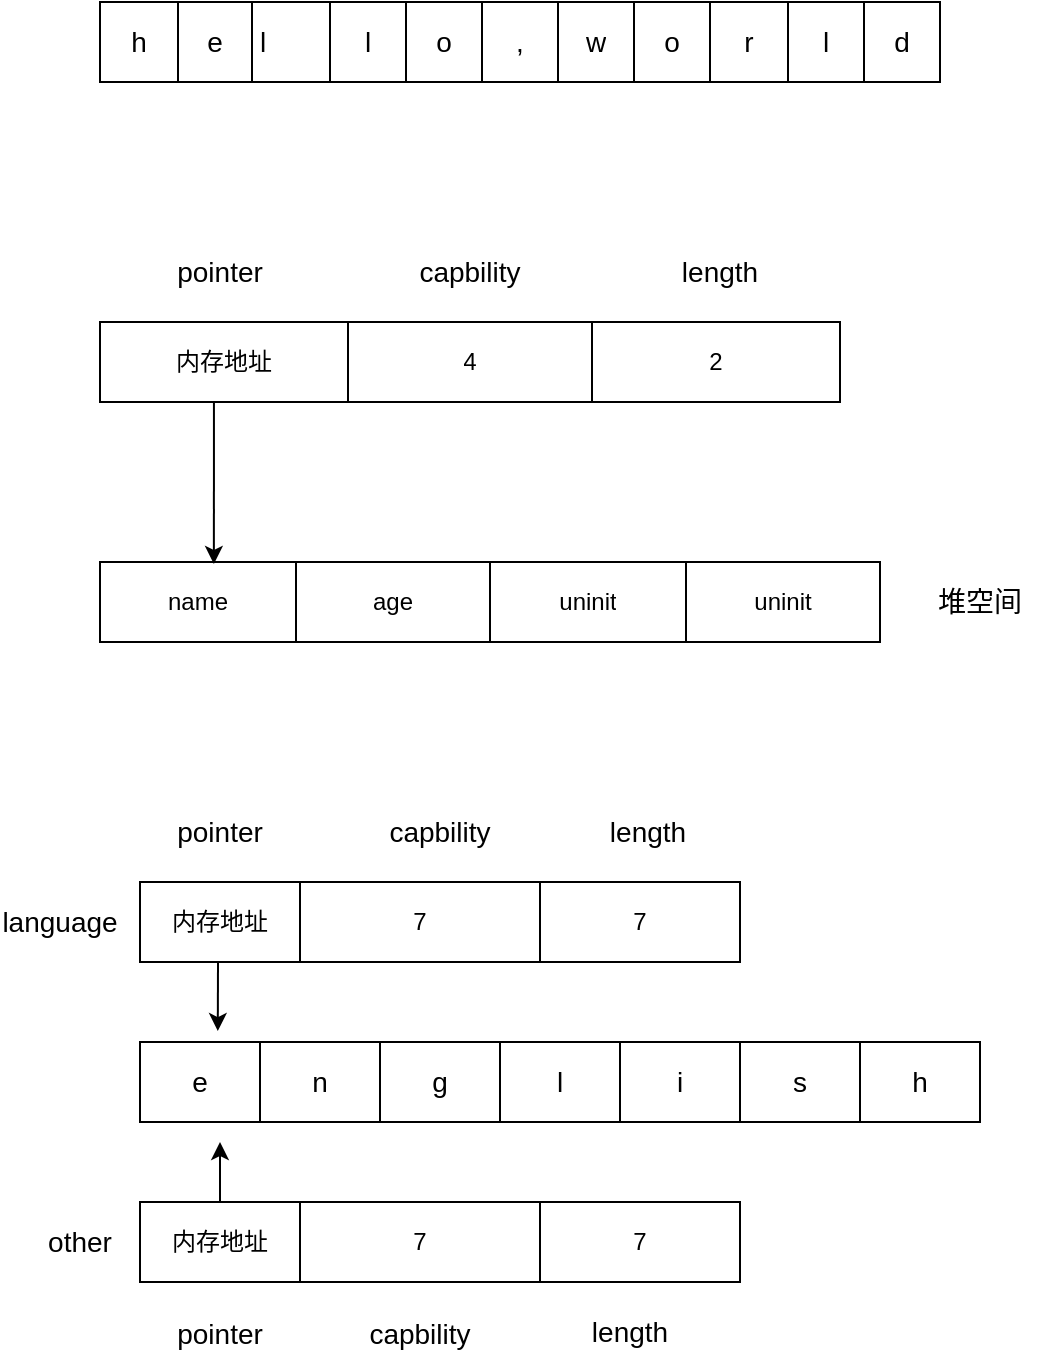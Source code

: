 <mxfile version="24.1.0" type="device">
  <diagram name="第 1 页" id="9biPHjq93hWsz48pQgjx">
    <mxGraphModel dx="1202" dy="801" grid="1" gridSize="10" guides="1" tooltips="1" connect="1" arrows="1" fold="1" page="1" pageScale="1" pageWidth="827" pageHeight="1169" math="0" shadow="0">
      <root>
        <mxCell id="0" />
        <mxCell id="1" parent="0" />
        <mxCell id="f-5W0zt4-TT01FofINH2-10" value="" style="shape=table;startSize=0;container=1;collapsible=0;childLayout=tableLayout;" parent="1" vertex="1">
          <mxGeometry x="100" y="40" width="420" height="40" as="geometry" />
        </mxCell>
        <mxCell id="f-5W0zt4-TT01FofINH2-11" value="" style="shape=tableRow;horizontal=0;startSize=0;swimlaneHead=0;swimlaneBody=0;strokeColor=inherit;top=0;left=0;bottom=0;right=0;collapsible=0;dropTarget=0;fillColor=none;points=[[0,0.5],[1,0.5]];portConstraint=eastwest;" parent="f-5W0zt4-TT01FofINH2-10" vertex="1">
          <mxGeometry width="420" height="40" as="geometry" />
        </mxCell>
        <mxCell id="f-5W0zt4-TT01FofINH2-12" value="&lt;font style=&quot;font-size: 14px;&quot;&gt;h&lt;/font&gt;" style="shape=partialRectangle;html=1;whiteSpace=wrap;connectable=0;strokeColor=inherit;overflow=hidden;fillColor=none;top=0;left=0;bottom=0;right=0;pointerEvents=1;" parent="f-5W0zt4-TT01FofINH2-11" vertex="1">
          <mxGeometry width="39" height="40" as="geometry">
            <mxRectangle width="39" height="40" as="alternateBounds" />
          </mxGeometry>
        </mxCell>
        <mxCell id="f-5W0zt4-TT01FofINH2-13" value="&lt;font style=&quot;font-size: 14px;&quot;&gt;e&lt;/font&gt;" style="shape=partialRectangle;html=1;whiteSpace=wrap;connectable=0;strokeColor=inherit;overflow=hidden;fillColor=none;top=0;left=0;bottom=0;right=0;pointerEvents=1;" parent="f-5W0zt4-TT01FofINH2-11" vertex="1">
          <mxGeometry x="39" width="37" height="40" as="geometry">
            <mxRectangle width="37" height="40" as="alternateBounds" />
          </mxGeometry>
        </mxCell>
        <mxCell id="f-5W0zt4-TT01FofINH2-14" value="&lt;font style=&quot;font-size: 14px;&quot;&gt;l&lt;span style=&quot;white-space: pre;&quot;&gt;&#x9;&lt;/span&gt;&lt;/font&gt;" style="shape=partialRectangle;html=1;whiteSpace=wrap;connectable=0;strokeColor=inherit;overflow=hidden;fillColor=none;top=0;left=0;bottom=0;right=0;pointerEvents=1;" parent="f-5W0zt4-TT01FofINH2-11" vertex="1">
          <mxGeometry x="76" width="39" height="40" as="geometry">
            <mxRectangle width="39" height="40" as="alternateBounds" />
          </mxGeometry>
        </mxCell>
        <mxCell id="f-5W0zt4-TT01FofINH2-15" value="&lt;font style=&quot;font-size: 14px;&quot;&gt;l&lt;/font&gt;" style="shape=partialRectangle;html=1;whiteSpace=wrap;connectable=0;strokeColor=inherit;overflow=hidden;fillColor=none;top=0;left=0;bottom=0;right=0;pointerEvents=1;" parent="f-5W0zt4-TT01FofINH2-11" vertex="1">
          <mxGeometry x="115" width="38" height="40" as="geometry">
            <mxRectangle width="38" height="40" as="alternateBounds" />
          </mxGeometry>
        </mxCell>
        <mxCell id="f-5W0zt4-TT01FofINH2-16" value="&lt;font style=&quot;font-size: 14px;&quot;&gt;o&lt;/font&gt;" style="shape=partialRectangle;html=1;whiteSpace=wrap;connectable=0;strokeColor=inherit;overflow=hidden;fillColor=none;top=0;left=0;bottom=0;right=0;pointerEvents=1;" parent="f-5W0zt4-TT01FofINH2-11" vertex="1">
          <mxGeometry x="153" width="38" height="40" as="geometry">
            <mxRectangle width="38" height="40" as="alternateBounds" />
          </mxGeometry>
        </mxCell>
        <mxCell id="f-5W0zt4-TT01FofINH2-17" value="&lt;font style=&quot;font-size: 14px;&quot;&gt;,&lt;/font&gt;" style="shape=partialRectangle;html=1;whiteSpace=wrap;connectable=0;strokeColor=inherit;overflow=hidden;fillColor=none;top=0;left=0;bottom=0;right=0;pointerEvents=1;" parent="f-5W0zt4-TT01FofINH2-11" vertex="1">
          <mxGeometry x="191" width="38" height="40" as="geometry">
            <mxRectangle width="38" height="40" as="alternateBounds" />
          </mxGeometry>
        </mxCell>
        <mxCell id="f-5W0zt4-TT01FofINH2-18" value="&lt;font style=&quot;font-size: 14px;&quot;&gt;w&lt;/font&gt;" style="shape=partialRectangle;html=1;whiteSpace=wrap;connectable=0;strokeColor=inherit;overflow=hidden;fillColor=none;top=0;left=0;bottom=0;right=0;pointerEvents=1;" parent="f-5W0zt4-TT01FofINH2-11" vertex="1">
          <mxGeometry x="229" width="38" height="40" as="geometry">
            <mxRectangle width="38" height="40" as="alternateBounds" />
          </mxGeometry>
        </mxCell>
        <mxCell id="f-5W0zt4-TT01FofINH2-19" value="&lt;font style=&quot;font-size: 14px;&quot;&gt;o&lt;/font&gt;" style="shape=partialRectangle;html=1;whiteSpace=wrap;connectable=0;strokeColor=inherit;overflow=hidden;fillColor=none;top=0;left=0;bottom=0;right=0;pointerEvents=1;" parent="f-5W0zt4-TT01FofINH2-11" vertex="1">
          <mxGeometry x="267" width="38" height="40" as="geometry">
            <mxRectangle width="38" height="40" as="alternateBounds" />
          </mxGeometry>
        </mxCell>
        <mxCell id="f-5W0zt4-TT01FofINH2-20" value="&lt;font style=&quot;font-size: 14px;&quot;&gt;r&lt;/font&gt;" style="shape=partialRectangle;html=1;whiteSpace=wrap;connectable=0;strokeColor=inherit;overflow=hidden;fillColor=none;top=0;left=0;bottom=0;right=0;pointerEvents=1;" parent="f-5W0zt4-TT01FofINH2-11" vertex="1">
          <mxGeometry x="305" width="39" height="40" as="geometry">
            <mxRectangle width="39" height="40" as="alternateBounds" />
          </mxGeometry>
        </mxCell>
        <mxCell id="f-5W0zt4-TT01FofINH2-21" value="&lt;font style=&quot;font-size: 14px;&quot;&gt;l&lt;/font&gt;" style="shape=partialRectangle;html=1;whiteSpace=wrap;connectable=0;strokeColor=inherit;overflow=hidden;fillColor=none;top=0;left=0;bottom=0;right=0;pointerEvents=1;" parent="f-5W0zt4-TT01FofINH2-11" vertex="1">
          <mxGeometry x="344" width="38" height="40" as="geometry">
            <mxRectangle width="38" height="40" as="alternateBounds" />
          </mxGeometry>
        </mxCell>
        <mxCell id="f-5W0zt4-TT01FofINH2-22" value="&lt;font style=&quot;font-size: 14px;&quot;&gt;d&lt;/font&gt;" style="shape=partialRectangle;html=1;whiteSpace=wrap;connectable=0;strokeColor=inherit;overflow=hidden;fillColor=none;top=0;left=0;bottom=0;right=0;pointerEvents=1;" parent="f-5W0zt4-TT01FofINH2-11" vertex="1">
          <mxGeometry x="382" width="38" height="40" as="geometry">
            <mxRectangle width="38" height="40" as="alternateBounds" />
          </mxGeometry>
        </mxCell>
        <mxCell id="Y5wuRqrcumioa-Xm4-uO-1" value="" style="shape=table;startSize=0;container=1;collapsible=0;childLayout=tableLayout;" parent="1" vertex="1">
          <mxGeometry x="100" y="200" width="370" height="40" as="geometry" />
        </mxCell>
        <mxCell id="Y5wuRqrcumioa-Xm4-uO-2" value="" style="shape=tableRow;horizontal=0;startSize=0;swimlaneHead=0;swimlaneBody=0;strokeColor=inherit;top=0;left=0;bottom=0;right=0;collapsible=0;dropTarget=0;fillColor=none;points=[[0,0.5],[1,0.5]];portConstraint=eastwest;" parent="Y5wuRqrcumioa-Xm4-uO-1" vertex="1">
          <mxGeometry width="370" height="40" as="geometry" />
        </mxCell>
        <mxCell id="Y5wuRqrcumioa-Xm4-uO-3" value="内存地址" style="shape=partialRectangle;html=1;whiteSpace=wrap;connectable=0;strokeColor=inherit;overflow=hidden;fillColor=none;top=0;left=0;bottom=0;right=0;pointerEvents=1;" parent="Y5wuRqrcumioa-Xm4-uO-2" vertex="1">
          <mxGeometry width="124" height="40" as="geometry">
            <mxRectangle width="124" height="40" as="alternateBounds" />
          </mxGeometry>
        </mxCell>
        <mxCell id="Y5wuRqrcumioa-Xm4-uO-4" value="4" style="shape=partialRectangle;html=1;whiteSpace=wrap;connectable=0;strokeColor=inherit;overflow=hidden;fillColor=none;top=0;left=0;bottom=0;right=0;pointerEvents=1;" parent="Y5wuRqrcumioa-Xm4-uO-2" vertex="1">
          <mxGeometry x="124" width="122" height="40" as="geometry">
            <mxRectangle width="122" height="40" as="alternateBounds" />
          </mxGeometry>
        </mxCell>
        <mxCell id="Y5wuRqrcumioa-Xm4-uO-5" value="2" style="shape=partialRectangle;html=1;whiteSpace=wrap;connectable=0;strokeColor=inherit;overflow=hidden;fillColor=none;top=0;left=0;bottom=0;right=0;pointerEvents=1;" parent="Y5wuRqrcumioa-Xm4-uO-2" vertex="1">
          <mxGeometry x="246" width="124" height="40" as="geometry">
            <mxRectangle width="124" height="40" as="alternateBounds" />
          </mxGeometry>
        </mxCell>
        <mxCell id="Y5wuRqrcumioa-Xm4-uO-6" value="" style="shape=table;startSize=0;container=1;collapsible=0;childLayout=tableLayout;" parent="1" vertex="1">
          <mxGeometry x="100" y="320" width="390" height="40" as="geometry" />
        </mxCell>
        <mxCell id="Y5wuRqrcumioa-Xm4-uO-7" value="" style="shape=tableRow;horizontal=0;startSize=0;swimlaneHead=0;swimlaneBody=0;strokeColor=inherit;top=0;left=0;bottom=0;right=0;collapsible=0;dropTarget=0;fillColor=none;points=[[0,0.5],[1,0.5]];portConstraint=eastwest;" parent="Y5wuRqrcumioa-Xm4-uO-6" vertex="1">
          <mxGeometry width="390" height="40" as="geometry" />
        </mxCell>
        <mxCell id="Y5wuRqrcumioa-Xm4-uO-8" value="name" style="shape=partialRectangle;html=1;whiteSpace=wrap;connectable=0;strokeColor=inherit;overflow=hidden;fillColor=none;top=0;left=0;bottom=0;right=0;pointerEvents=1;" parent="Y5wuRqrcumioa-Xm4-uO-7" vertex="1">
          <mxGeometry width="98" height="40" as="geometry">
            <mxRectangle width="98" height="40" as="alternateBounds" />
          </mxGeometry>
        </mxCell>
        <mxCell id="Y5wuRqrcumioa-Xm4-uO-9" value="age" style="shape=partialRectangle;html=1;whiteSpace=wrap;connectable=0;strokeColor=inherit;overflow=hidden;fillColor=none;top=0;left=0;bottom=0;right=0;pointerEvents=1;" parent="Y5wuRqrcumioa-Xm4-uO-7" vertex="1">
          <mxGeometry x="98" width="97" height="40" as="geometry">
            <mxRectangle width="97" height="40" as="alternateBounds" />
          </mxGeometry>
        </mxCell>
        <mxCell id="Y5wuRqrcumioa-Xm4-uO-10" value="uninit" style="shape=partialRectangle;html=1;whiteSpace=wrap;connectable=0;strokeColor=inherit;overflow=hidden;fillColor=none;top=0;left=0;bottom=0;right=0;pointerEvents=1;" parent="Y5wuRqrcumioa-Xm4-uO-7" vertex="1">
          <mxGeometry x="195" width="98" height="40" as="geometry">
            <mxRectangle width="98" height="40" as="alternateBounds" />
          </mxGeometry>
        </mxCell>
        <mxCell id="Y5wuRqrcumioa-Xm4-uO-11" value="uninit" style="shape=partialRectangle;html=1;whiteSpace=wrap;connectable=0;strokeColor=inherit;overflow=hidden;fillColor=none;top=0;left=0;bottom=0;right=0;pointerEvents=1;" parent="Y5wuRqrcumioa-Xm4-uO-7" vertex="1">
          <mxGeometry x="293" width="97" height="40" as="geometry">
            <mxRectangle width="97" height="40" as="alternateBounds" />
          </mxGeometry>
        </mxCell>
        <mxCell id="Y5wuRqrcumioa-Xm4-uO-12" value="&lt;font style=&quot;font-size: 14px;&quot;&gt;pointer&lt;/font&gt;" style="text;html=1;align=center;verticalAlign=middle;whiteSpace=wrap;rounded=0;" parent="1" vertex="1">
          <mxGeometry x="130" y="160" width="60" height="30" as="geometry" />
        </mxCell>
        <mxCell id="Y5wuRqrcumioa-Xm4-uO-13" value="&lt;font style=&quot;font-size: 14px;&quot;&gt;capbility&lt;/font&gt;" style="text;html=1;align=center;verticalAlign=middle;whiteSpace=wrap;rounded=0;" parent="1" vertex="1">
          <mxGeometry x="245" y="160" width="80" height="30" as="geometry" />
        </mxCell>
        <mxCell id="Y5wuRqrcumioa-Xm4-uO-14" value="&lt;font style=&quot;font-size: 14px;&quot;&gt;length&lt;/font&gt;" style="text;html=1;align=center;verticalAlign=middle;whiteSpace=wrap;rounded=0;" parent="1" vertex="1">
          <mxGeometry x="370" y="160" width="80" height="30" as="geometry" />
        </mxCell>
        <mxCell id="Y5wuRqrcumioa-Xm4-uO-15" value="" style="endArrow=classic;html=1;rounded=0;exitX=0.154;exitY=1;exitDx=0;exitDy=0;exitPerimeter=0;entryX=0.146;entryY=0.025;entryDx=0;entryDy=0;entryPerimeter=0;" parent="1" source="Y5wuRqrcumioa-Xm4-uO-2" target="Y5wuRqrcumioa-Xm4-uO-7" edge="1">
          <mxGeometry width="50" height="50" relative="1" as="geometry">
            <mxPoint x="390" y="390" as="sourcePoint" />
            <mxPoint x="440" y="340" as="targetPoint" />
          </mxGeometry>
        </mxCell>
        <mxCell id="Y5wuRqrcumioa-Xm4-uO-16" value="&lt;span style=&quot;font-size: 14px;&quot;&gt;堆空间&lt;/span&gt;" style="text;html=1;align=center;verticalAlign=middle;whiteSpace=wrap;rounded=0;" parent="1" vertex="1">
          <mxGeometry x="510" y="325" width="60" height="30" as="geometry" />
        </mxCell>
        <mxCell id="FIUq4Q42hIeme5ErbJrO-1" value="" style="shape=table;startSize=0;container=1;collapsible=0;childLayout=tableLayout;" vertex="1" parent="1">
          <mxGeometry x="120" y="560" width="420" height="40" as="geometry" />
        </mxCell>
        <mxCell id="FIUq4Q42hIeme5ErbJrO-2" value="" style="shape=tableRow;horizontal=0;startSize=0;swimlaneHead=0;swimlaneBody=0;strokeColor=inherit;top=0;left=0;bottom=0;right=0;collapsible=0;dropTarget=0;fillColor=none;points=[[0,0.5],[1,0.5]];portConstraint=eastwest;" vertex="1" parent="FIUq4Q42hIeme5ErbJrO-1">
          <mxGeometry width="420" height="40" as="geometry" />
        </mxCell>
        <mxCell id="FIUq4Q42hIeme5ErbJrO-3" value="&lt;font style=&quot;font-size: 14px;&quot;&gt;e&lt;/font&gt;" style="shape=partialRectangle;html=1;whiteSpace=wrap;connectable=0;strokeColor=inherit;overflow=hidden;fillColor=none;top=0;left=0;bottom=0;right=0;pointerEvents=1;" vertex="1" parent="FIUq4Q42hIeme5ErbJrO-2">
          <mxGeometry width="60" height="40" as="geometry">
            <mxRectangle width="60" height="40" as="alternateBounds" />
          </mxGeometry>
        </mxCell>
        <mxCell id="FIUq4Q42hIeme5ErbJrO-4" value="&lt;font style=&quot;font-size: 14px;&quot;&gt;n&lt;/font&gt;" style="shape=partialRectangle;html=1;whiteSpace=wrap;connectable=0;strokeColor=inherit;overflow=hidden;fillColor=none;top=0;left=0;bottom=0;right=0;pointerEvents=1;" vertex="1" parent="FIUq4Q42hIeme5ErbJrO-2">
          <mxGeometry x="60" width="60" height="40" as="geometry">
            <mxRectangle width="60" height="40" as="alternateBounds" />
          </mxGeometry>
        </mxCell>
        <mxCell id="FIUq4Q42hIeme5ErbJrO-5" value="&lt;font style=&quot;font-size: 14px;&quot;&gt;g&lt;/font&gt;" style="shape=partialRectangle;html=1;whiteSpace=wrap;connectable=0;strokeColor=inherit;overflow=hidden;fillColor=none;top=0;left=0;bottom=0;right=0;pointerEvents=1;" vertex="1" parent="FIUq4Q42hIeme5ErbJrO-2">
          <mxGeometry x="120" width="60" height="40" as="geometry">
            <mxRectangle width="60" height="40" as="alternateBounds" />
          </mxGeometry>
        </mxCell>
        <mxCell id="FIUq4Q42hIeme5ErbJrO-6" value="&lt;font style=&quot;font-size: 14px;&quot;&gt;l&lt;/font&gt;" style="shape=partialRectangle;html=1;whiteSpace=wrap;connectable=0;strokeColor=inherit;overflow=hidden;fillColor=none;top=0;left=0;bottom=0;right=0;pointerEvents=1;" vertex="1" parent="FIUq4Q42hIeme5ErbJrO-2">
          <mxGeometry x="180" width="60" height="40" as="geometry">
            <mxRectangle width="60" height="40" as="alternateBounds" />
          </mxGeometry>
        </mxCell>
        <mxCell id="FIUq4Q42hIeme5ErbJrO-7" value="&lt;font style=&quot;font-size: 14px;&quot;&gt;i&lt;/font&gt;" style="shape=partialRectangle;html=1;whiteSpace=wrap;connectable=0;strokeColor=inherit;overflow=hidden;fillColor=none;top=0;left=0;bottom=0;right=0;pointerEvents=1;" vertex="1" parent="FIUq4Q42hIeme5ErbJrO-2">
          <mxGeometry x="240" width="60" height="40" as="geometry">
            <mxRectangle width="60" height="40" as="alternateBounds" />
          </mxGeometry>
        </mxCell>
        <mxCell id="FIUq4Q42hIeme5ErbJrO-8" value="&lt;font style=&quot;font-size: 14px;&quot;&gt;s&lt;/font&gt;" style="shape=partialRectangle;html=1;whiteSpace=wrap;connectable=0;strokeColor=inherit;overflow=hidden;fillColor=none;top=0;left=0;bottom=0;right=0;pointerEvents=1;" vertex="1" parent="FIUq4Q42hIeme5ErbJrO-2">
          <mxGeometry x="300" width="60" height="40" as="geometry">
            <mxRectangle width="60" height="40" as="alternateBounds" />
          </mxGeometry>
        </mxCell>
        <mxCell id="FIUq4Q42hIeme5ErbJrO-9" value="&lt;font style=&quot;font-size: 14px;&quot;&gt;h&lt;/font&gt;" style="shape=partialRectangle;html=1;whiteSpace=wrap;connectable=0;strokeColor=inherit;overflow=hidden;fillColor=none;top=0;left=0;bottom=0;right=0;pointerEvents=1;" vertex="1" parent="FIUq4Q42hIeme5ErbJrO-2">
          <mxGeometry x="360" width="60" height="40" as="geometry">
            <mxRectangle width="60" height="40" as="alternateBounds" />
          </mxGeometry>
        </mxCell>
        <mxCell id="FIUq4Q42hIeme5ErbJrO-10" value="" style="shape=table;startSize=0;container=1;collapsible=0;childLayout=tableLayout;" vertex="1" parent="1">
          <mxGeometry x="120" y="480" width="300" height="40" as="geometry" />
        </mxCell>
        <mxCell id="FIUq4Q42hIeme5ErbJrO-11" value="" style="shape=tableRow;horizontal=0;startSize=0;swimlaneHead=0;swimlaneBody=0;strokeColor=inherit;top=0;left=0;bottom=0;right=0;collapsible=0;dropTarget=0;fillColor=none;points=[[0,0.5],[1,0.5]];portConstraint=eastwest;" vertex="1" parent="FIUq4Q42hIeme5ErbJrO-10">
          <mxGeometry width="300" height="40" as="geometry" />
        </mxCell>
        <mxCell id="FIUq4Q42hIeme5ErbJrO-12" value="内存地址" style="shape=partialRectangle;html=1;whiteSpace=wrap;connectable=0;strokeColor=inherit;overflow=hidden;fillColor=none;top=0;left=0;bottom=0;right=0;pointerEvents=1;" vertex="1" parent="FIUq4Q42hIeme5ErbJrO-11">
          <mxGeometry width="80" height="40" as="geometry">
            <mxRectangle width="80" height="40" as="alternateBounds" />
          </mxGeometry>
        </mxCell>
        <mxCell id="FIUq4Q42hIeme5ErbJrO-13" value="7" style="shape=partialRectangle;html=1;whiteSpace=wrap;connectable=0;strokeColor=inherit;overflow=hidden;fillColor=none;top=0;left=0;bottom=0;right=0;pointerEvents=1;" vertex="1" parent="FIUq4Q42hIeme5ErbJrO-11">
          <mxGeometry x="80" width="120" height="40" as="geometry">
            <mxRectangle width="120" height="40" as="alternateBounds" />
          </mxGeometry>
        </mxCell>
        <mxCell id="FIUq4Q42hIeme5ErbJrO-14" value="7" style="shape=partialRectangle;html=1;whiteSpace=wrap;connectable=0;strokeColor=inherit;overflow=hidden;fillColor=none;top=0;left=0;bottom=0;right=0;pointerEvents=1;" vertex="1" parent="FIUq4Q42hIeme5ErbJrO-11">
          <mxGeometry x="200" width="100" height="40" as="geometry">
            <mxRectangle width="100" height="40" as="alternateBounds" />
          </mxGeometry>
        </mxCell>
        <mxCell id="FIUq4Q42hIeme5ErbJrO-15" value="&lt;font style=&quot;font-size: 14px;&quot;&gt;pointer&lt;/font&gt;" style="text;html=1;align=center;verticalAlign=middle;whiteSpace=wrap;rounded=0;" vertex="1" parent="1">
          <mxGeometry x="130" y="440" width="60" height="30" as="geometry" />
        </mxCell>
        <mxCell id="FIUq4Q42hIeme5ErbJrO-16" value="&lt;font style=&quot;font-size: 14px;&quot;&gt;capbility&lt;/font&gt;" style="text;html=1;align=center;verticalAlign=middle;whiteSpace=wrap;rounded=0;" vertex="1" parent="1">
          <mxGeometry x="230" y="440" width="80" height="30" as="geometry" />
        </mxCell>
        <mxCell id="FIUq4Q42hIeme5ErbJrO-17" value="&lt;font style=&quot;font-size: 14px;&quot;&gt;length&lt;/font&gt;" style="text;html=1;align=center;verticalAlign=middle;whiteSpace=wrap;rounded=0;" vertex="1" parent="1">
          <mxGeometry x="334" y="440" width="80" height="30" as="geometry" />
        </mxCell>
        <mxCell id="FIUq4Q42hIeme5ErbJrO-18" value="&lt;font style=&quot;font-size: 14px;&quot;&gt;language&lt;/font&gt;" style="text;html=1;align=center;verticalAlign=middle;whiteSpace=wrap;rounded=0;" vertex="1" parent="1">
          <mxGeometry x="50" y="485" width="60" height="30" as="geometry" />
        </mxCell>
        <mxCell id="FIUq4Q42hIeme5ErbJrO-19" value="" style="shape=table;startSize=0;container=1;collapsible=0;childLayout=tableLayout;" vertex="1" parent="1">
          <mxGeometry x="120" y="640" width="300" height="40" as="geometry" />
        </mxCell>
        <mxCell id="FIUq4Q42hIeme5ErbJrO-20" value="" style="shape=tableRow;horizontal=0;startSize=0;swimlaneHead=0;swimlaneBody=0;strokeColor=inherit;top=0;left=0;bottom=0;right=0;collapsible=0;dropTarget=0;fillColor=none;points=[[0,0.5],[1,0.5]];portConstraint=eastwest;" vertex="1" parent="FIUq4Q42hIeme5ErbJrO-19">
          <mxGeometry width="300" height="40" as="geometry" />
        </mxCell>
        <mxCell id="FIUq4Q42hIeme5ErbJrO-21" value="内存地址" style="shape=partialRectangle;html=1;whiteSpace=wrap;connectable=0;strokeColor=inherit;overflow=hidden;fillColor=none;top=0;left=0;bottom=0;right=0;pointerEvents=1;" vertex="1" parent="FIUq4Q42hIeme5ErbJrO-20">
          <mxGeometry width="80" height="40" as="geometry">
            <mxRectangle width="80" height="40" as="alternateBounds" />
          </mxGeometry>
        </mxCell>
        <mxCell id="FIUq4Q42hIeme5ErbJrO-22" value="7" style="shape=partialRectangle;html=1;whiteSpace=wrap;connectable=0;strokeColor=inherit;overflow=hidden;fillColor=none;top=0;left=0;bottom=0;right=0;pointerEvents=1;" vertex="1" parent="FIUq4Q42hIeme5ErbJrO-20">
          <mxGeometry x="80" width="120" height="40" as="geometry">
            <mxRectangle width="120" height="40" as="alternateBounds" />
          </mxGeometry>
        </mxCell>
        <mxCell id="FIUq4Q42hIeme5ErbJrO-23" value="7" style="shape=partialRectangle;html=1;whiteSpace=wrap;connectable=0;strokeColor=inherit;overflow=hidden;fillColor=none;top=0;left=0;bottom=0;right=0;pointerEvents=1;" vertex="1" parent="FIUq4Q42hIeme5ErbJrO-20">
          <mxGeometry x="200" width="100" height="40" as="geometry">
            <mxRectangle width="100" height="40" as="alternateBounds" />
          </mxGeometry>
        </mxCell>
        <mxCell id="FIUq4Q42hIeme5ErbJrO-24" value="&lt;font style=&quot;font-size: 14px;&quot;&gt;pointer&lt;/font&gt;" style="text;html=1;align=center;verticalAlign=middle;whiteSpace=wrap;rounded=0;" vertex="1" parent="1">
          <mxGeometry x="130" y="691" width="60" height="30" as="geometry" />
        </mxCell>
        <mxCell id="FIUq4Q42hIeme5ErbJrO-25" value="&lt;font style=&quot;font-size: 14px;&quot;&gt;capbility&lt;/font&gt;" style="text;html=1;align=center;verticalAlign=middle;whiteSpace=wrap;rounded=0;" vertex="1" parent="1">
          <mxGeometry x="220" y="691" width="80" height="30" as="geometry" />
        </mxCell>
        <mxCell id="FIUq4Q42hIeme5ErbJrO-26" value="&lt;font style=&quot;font-size: 14px;&quot;&gt;length&lt;/font&gt;" style="text;html=1;align=center;verticalAlign=middle;whiteSpace=wrap;rounded=0;" vertex="1" parent="1">
          <mxGeometry x="325" y="690" width="80" height="30" as="geometry" />
        </mxCell>
        <mxCell id="FIUq4Q42hIeme5ErbJrO-27" value="&lt;font style=&quot;font-size: 14px;&quot;&gt;other&lt;/font&gt;" style="text;html=1;align=center;verticalAlign=middle;whiteSpace=wrap;rounded=0;" vertex="1" parent="1">
          <mxGeometry x="60" y="645" width="60" height="30" as="geometry" />
        </mxCell>
        <mxCell id="FIUq4Q42hIeme5ErbJrO-28" value="" style="endArrow=classic;html=1;rounded=0;entryX=0.095;entryY=-0.137;entryDx=0;entryDy=0;entryPerimeter=0;" edge="1" parent="1">
          <mxGeometry width="50" height="50" relative="1" as="geometry">
            <mxPoint x="159" y="520" as="sourcePoint" />
            <mxPoint x="158.9" y="554.52" as="targetPoint" />
          </mxGeometry>
        </mxCell>
        <mxCell id="FIUq4Q42hIeme5ErbJrO-29" value="" style="endArrow=classic;html=1;rounded=0;" edge="1" parent="1">
          <mxGeometry width="50" height="50" relative="1" as="geometry">
            <mxPoint x="160" y="640" as="sourcePoint" />
            <mxPoint x="160" y="610" as="targetPoint" />
          </mxGeometry>
        </mxCell>
      </root>
    </mxGraphModel>
  </diagram>
</mxfile>
